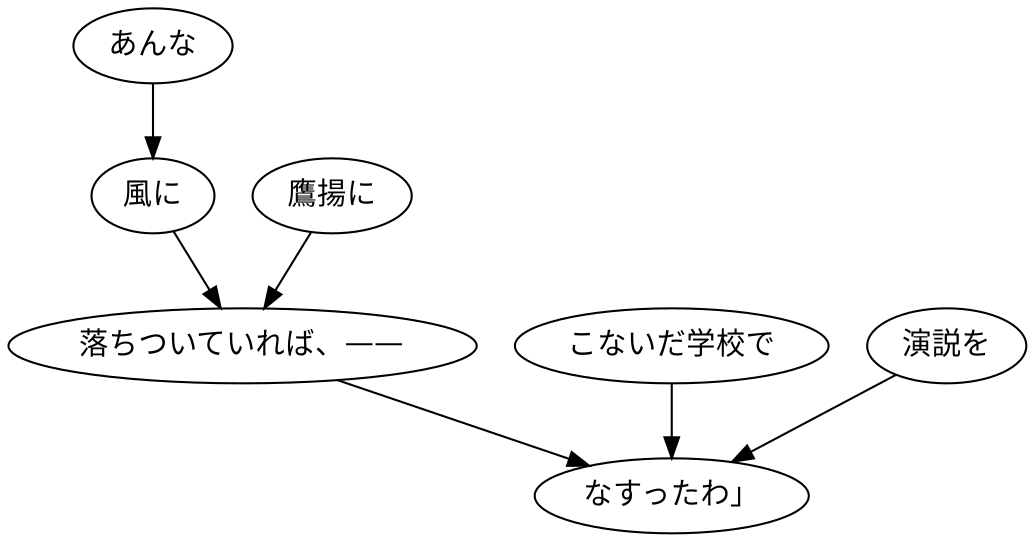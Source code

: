 digraph graph6786 {
	node0 [label="あんな"];
	node1 [label="風に"];
	node2 [label="鷹揚に"];
	node3 [label="落ちついていれば、——"];
	node4 [label="こないだ学校で"];
	node5 [label="演説を"];
	node6 [label="なすったわ」"];
	node0 -> node1;
	node1 -> node3;
	node2 -> node3;
	node3 -> node6;
	node4 -> node6;
	node5 -> node6;
}
